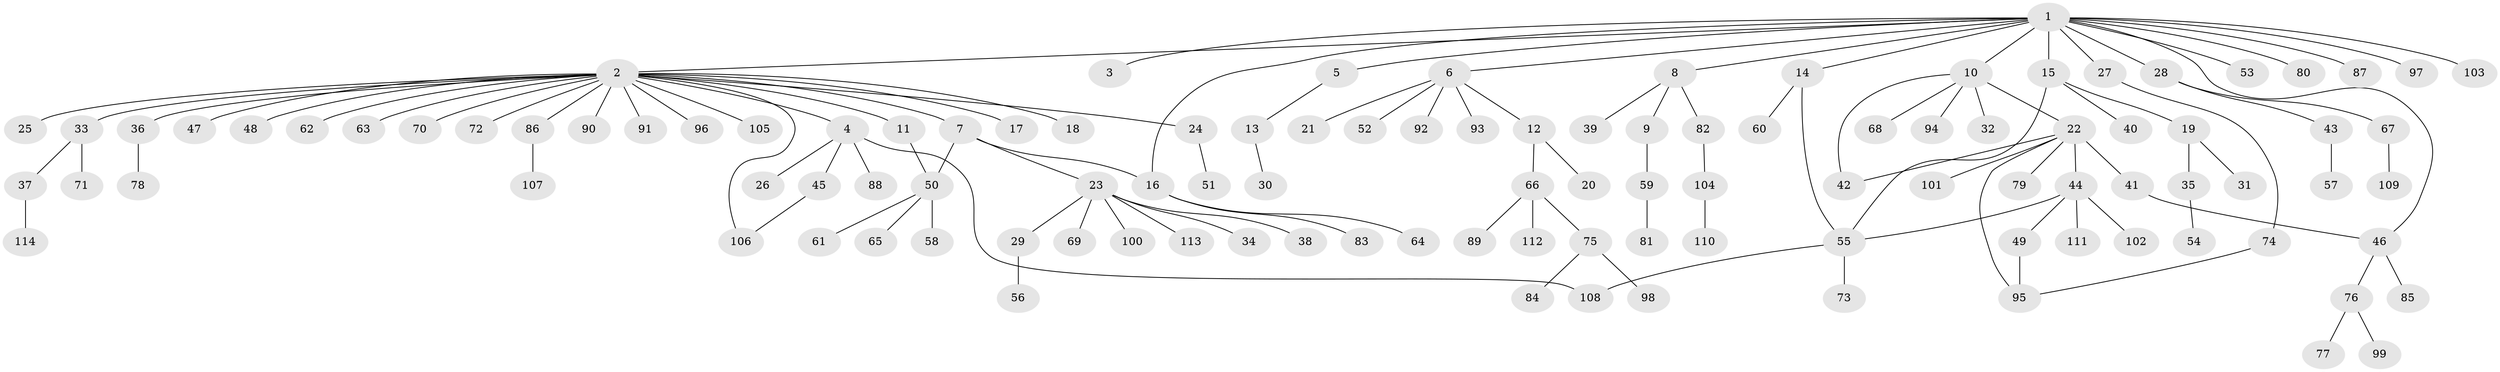 // Generated by graph-tools (version 1.1) at 2025/14/03/09/25 04:14:43]
// undirected, 114 vertices, 123 edges
graph export_dot {
graph [start="1"]
  node [color=gray90,style=filled];
  1;
  2;
  3;
  4;
  5;
  6;
  7;
  8;
  9;
  10;
  11;
  12;
  13;
  14;
  15;
  16;
  17;
  18;
  19;
  20;
  21;
  22;
  23;
  24;
  25;
  26;
  27;
  28;
  29;
  30;
  31;
  32;
  33;
  34;
  35;
  36;
  37;
  38;
  39;
  40;
  41;
  42;
  43;
  44;
  45;
  46;
  47;
  48;
  49;
  50;
  51;
  52;
  53;
  54;
  55;
  56;
  57;
  58;
  59;
  60;
  61;
  62;
  63;
  64;
  65;
  66;
  67;
  68;
  69;
  70;
  71;
  72;
  73;
  74;
  75;
  76;
  77;
  78;
  79;
  80;
  81;
  82;
  83;
  84;
  85;
  86;
  87;
  88;
  89;
  90;
  91;
  92;
  93;
  94;
  95;
  96;
  97;
  98;
  99;
  100;
  101;
  102;
  103;
  104;
  105;
  106;
  107;
  108;
  109;
  110;
  111;
  112;
  113;
  114;
  1 -- 2;
  1 -- 3;
  1 -- 5;
  1 -- 6;
  1 -- 8;
  1 -- 10;
  1 -- 14;
  1 -- 15;
  1 -- 16;
  1 -- 27;
  1 -- 28;
  1 -- 46;
  1 -- 53;
  1 -- 80;
  1 -- 87;
  1 -- 97;
  1 -- 103;
  2 -- 4;
  2 -- 7;
  2 -- 11;
  2 -- 17;
  2 -- 18;
  2 -- 24;
  2 -- 25;
  2 -- 33;
  2 -- 36;
  2 -- 47;
  2 -- 48;
  2 -- 62;
  2 -- 63;
  2 -- 70;
  2 -- 72;
  2 -- 86;
  2 -- 90;
  2 -- 91;
  2 -- 96;
  2 -- 105;
  2 -- 106;
  4 -- 26;
  4 -- 45;
  4 -- 88;
  4 -- 108;
  5 -- 13;
  6 -- 12;
  6 -- 21;
  6 -- 52;
  6 -- 92;
  6 -- 93;
  7 -- 16;
  7 -- 23;
  7 -- 50;
  8 -- 9;
  8 -- 39;
  8 -- 82;
  9 -- 59;
  10 -- 22;
  10 -- 32;
  10 -- 42;
  10 -- 68;
  10 -- 94;
  11 -- 50;
  12 -- 20;
  12 -- 66;
  13 -- 30;
  14 -- 55;
  14 -- 60;
  15 -- 19;
  15 -- 40;
  15 -- 55;
  16 -- 64;
  16 -- 83;
  19 -- 31;
  19 -- 35;
  22 -- 41;
  22 -- 42;
  22 -- 44;
  22 -- 79;
  22 -- 95;
  22 -- 101;
  23 -- 29;
  23 -- 34;
  23 -- 38;
  23 -- 69;
  23 -- 100;
  23 -- 113;
  24 -- 51;
  27 -- 74;
  28 -- 43;
  28 -- 67;
  29 -- 56;
  33 -- 37;
  33 -- 71;
  35 -- 54;
  36 -- 78;
  37 -- 114;
  41 -- 46;
  43 -- 57;
  44 -- 49;
  44 -- 55;
  44 -- 102;
  44 -- 111;
  45 -- 106;
  46 -- 76;
  46 -- 85;
  49 -- 95;
  50 -- 58;
  50 -- 61;
  50 -- 65;
  55 -- 73;
  55 -- 108;
  59 -- 81;
  66 -- 75;
  66 -- 89;
  66 -- 112;
  67 -- 109;
  74 -- 95;
  75 -- 84;
  75 -- 98;
  76 -- 77;
  76 -- 99;
  82 -- 104;
  86 -- 107;
  104 -- 110;
}
